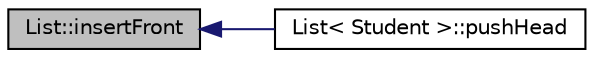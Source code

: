 digraph "List::insertFront"
{
  edge [fontname="Helvetica",fontsize="10",labelfontname="Helvetica",labelfontsize="10"];
  node [fontname="Helvetica",fontsize="10",shape=record];
  rankdir="LR";
  Node1 [label="List::insertFront",height=0.2,width=0.4,color="black", fillcolor="grey75", style="filled", fontcolor="black"];
  Node1 -> Node2 [dir="back",color="midnightblue",fontsize="10",style="solid",fontname="Helvetica"];
  Node2 [label="List\< Student \>::pushHead",height=0.2,width=0.4,color="black", fillcolor="white", style="filled",URL="$class_list.html#a52150cf0b88cd75787c64753add000ae"];
}
